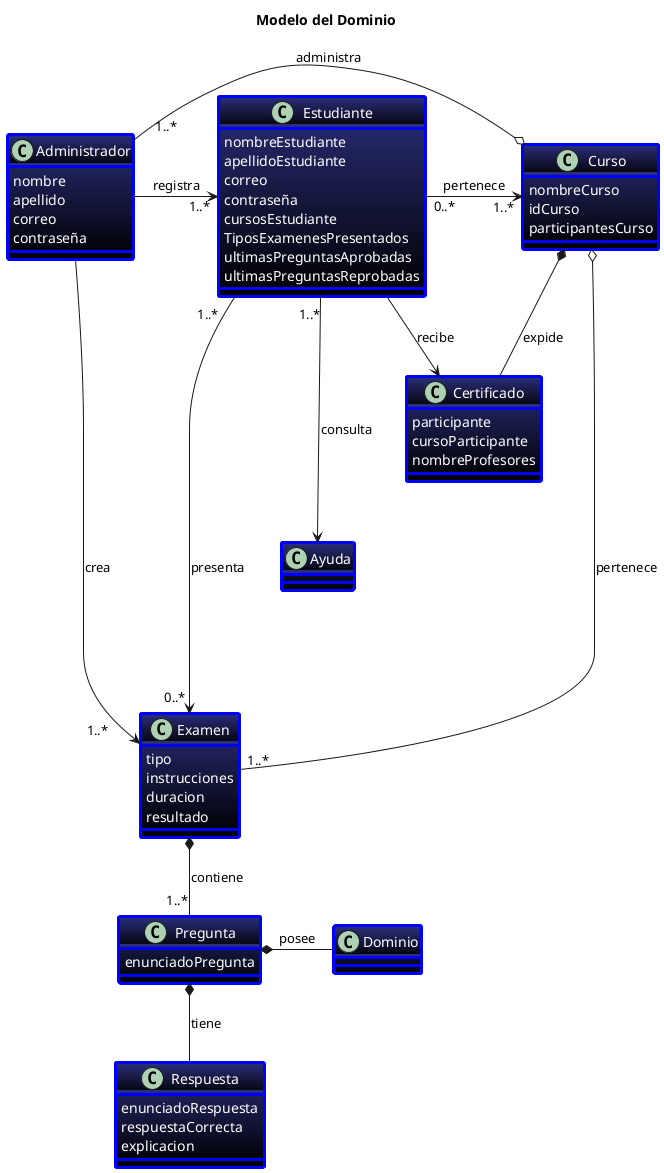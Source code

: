 @startuml "Diagrama de clases"

title "Modelo del Dominio"

skinparam Class{
  BackgroundColor 2B2F7B-black
  AttributeFontColor white
  BorderThickness 3
  BorderColor blue
}
class Administrador{
  nombre
  apellido
  correo
  contraseña
}
class Estudiante{
  nombreEstudiante
  apellidoEstudiante
  correo
  contraseña
  cursosEstudiante
  TiposExamenesPresentados
  ultimasPreguntasAprobadas
  ultimasPreguntasReprobadas
}

class Ayuda

class Curso{
  nombreCurso
  idCurso
  participantesCurso
}
class Examen{
  tipo
  instrucciones
  duracion
  resultado
}
class Pregunta{
  enunciadoPregunta
}

class Dominio

class Respuesta{
  enunciadoRespuesta
  respuestaCorrecta
  explicacion
}
class Certificado{
  participante
  cursoParticipante
  nombreProfesores
}

Administrador -right-> "1..*       "Examen: crea
Administrador -right-> "     1..*"Estudiante: registra
Administrador "    1..*"-right-o Curso: administra

Estudiante "0..*"-right->"    1..*"Curso: pertenece
Estudiante "1..*   "-right-> "0..* "Examen: presenta
Estudiante --> Certificado: recibe
Estudiante "1..*"---> Ayuda: consulta

Examen *-down- "1..*"Pregunta: contiene
Pregunta *-down- Respuesta: tiene
Pregunta *-right- Dominio: posee

Curso o----- "1..*"Examen: pertenece
Curso *- Certificado: expide

@enduml